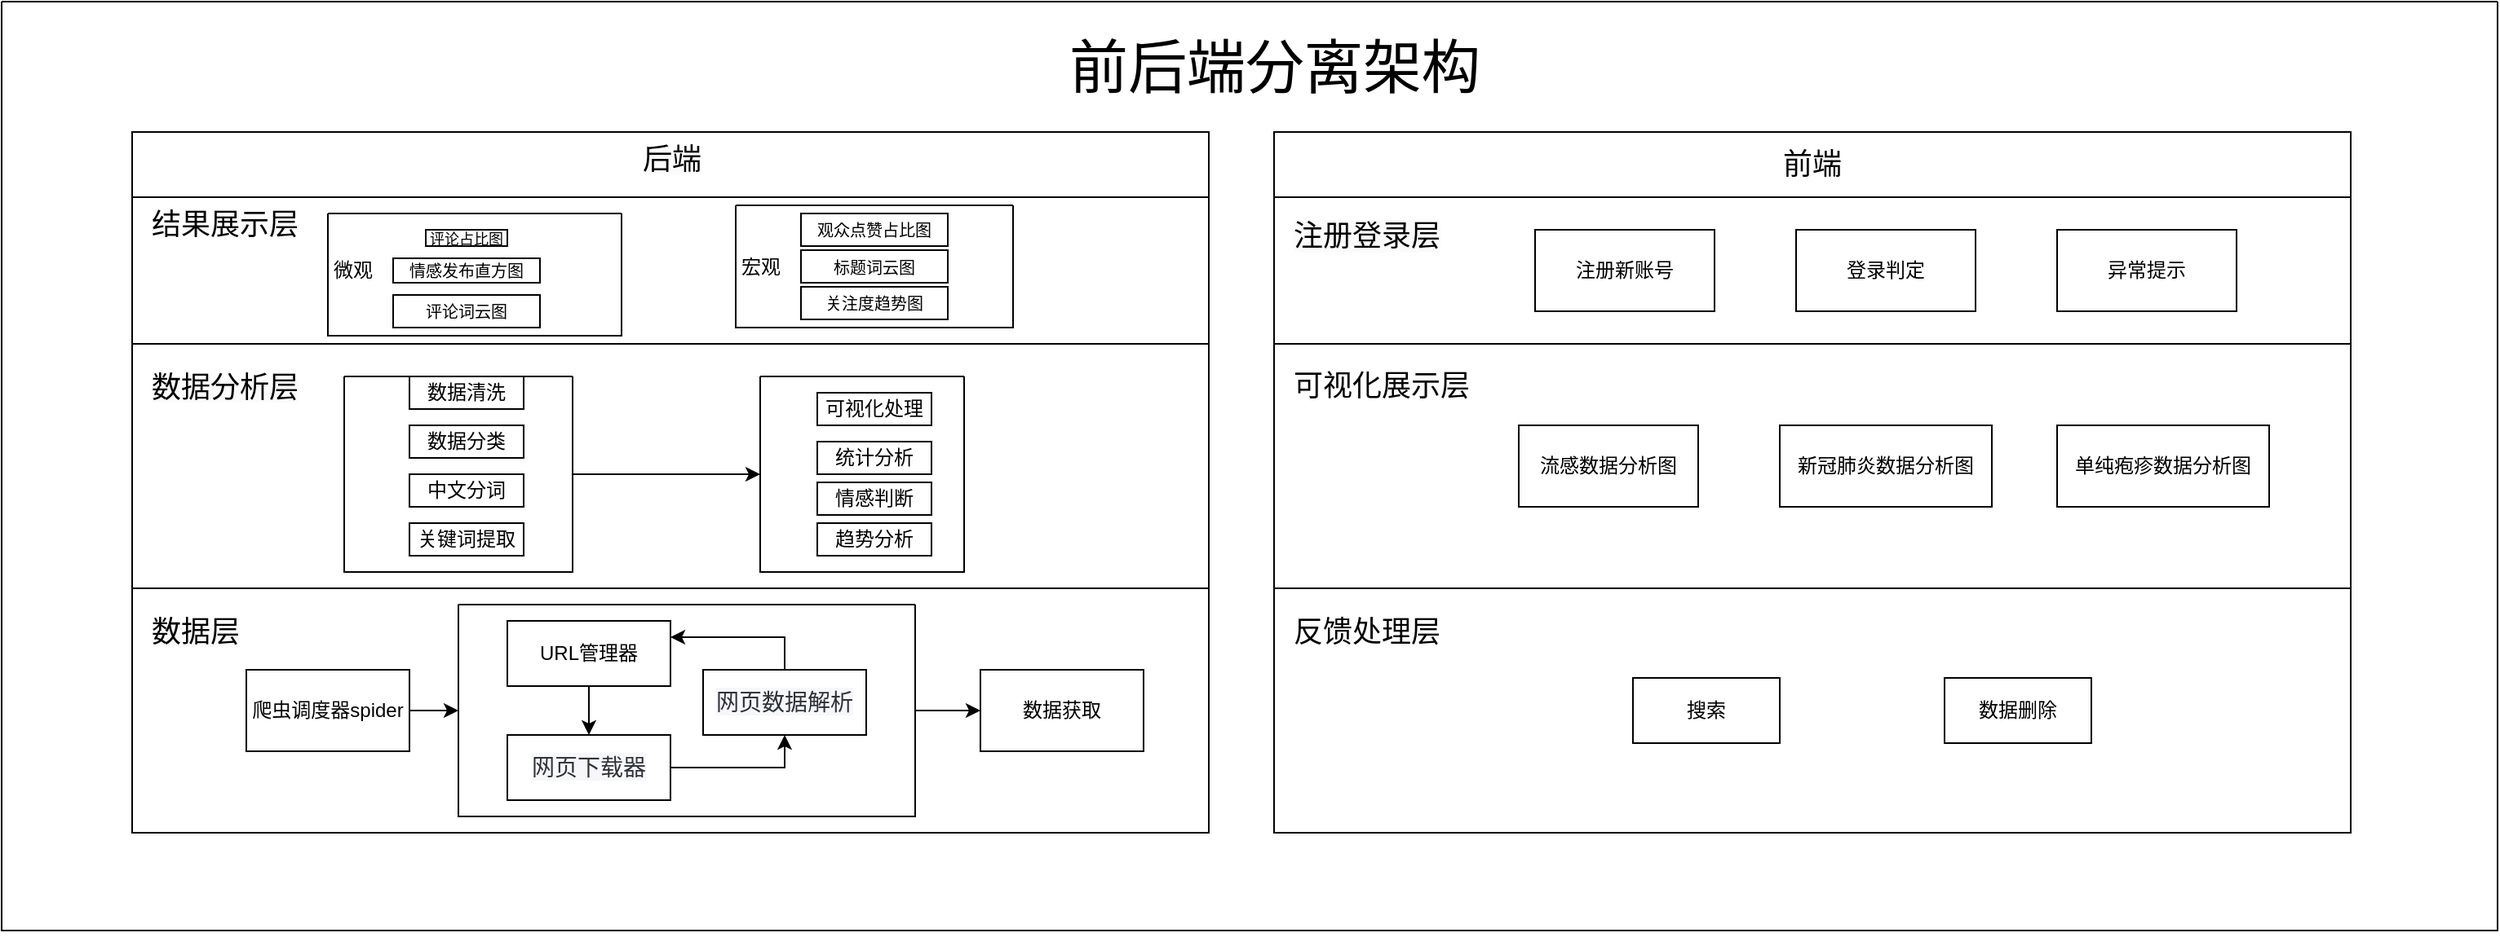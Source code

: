 <mxfile version="24.2.2" type="github">
  <diagram id="prtHgNgQTEPvFCAcTncT" name="Page-1">
    <mxGraphModel dx="3351" dy="1387" grid="1" gridSize="10" guides="1" tooltips="1" connect="1" arrows="1" fold="1" page="1" pageScale="1" pageWidth="827" pageHeight="1169" math="0" shadow="0">
      <root>
        <mxCell id="0" />
        <mxCell id="1" parent="0" />
        <mxCell id="906hW7KmR7PjZ_wDBqUE-54" value="" style="rounded=0;whiteSpace=wrap;html=1;" vertex="1" parent="1">
          <mxGeometry x="40" y="110" width="660" height="430" as="geometry" />
        </mxCell>
        <mxCell id="906hW7KmR7PjZ_wDBqUE-55" value="" style="rounded=0;whiteSpace=wrap;html=1;" vertex="1" parent="1">
          <mxGeometry x="40" y="110" width="660" height="130" as="geometry" />
        </mxCell>
        <mxCell id="906hW7KmR7PjZ_wDBqUE-61" value="" style="rounded=0;whiteSpace=wrap;html=1;" vertex="1" parent="1">
          <mxGeometry x="740" y="110" width="660" height="430" as="geometry" />
        </mxCell>
        <mxCell id="906hW7KmR7PjZ_wDBqUE-62" value="" style="rounded=0;whiteSpace=wrap;html=1;" vertex="1" parent="1">
          <mxGeometry x="740" y="110" width="660" height="130" as="geometry" />
        </mxCell>
        <mxCell id="906hW7KmR7PjZ_wDBqUE-63" value="" style="rounded=0;whiteSpace=wrap;html=1;" vertex="1" parent="1">
          <mxGeometry x="740" y="390" width="660" height="150" as="geometry" />
        </mxCell>
        <mxCell id="906hW7KmR7PjZ_wDBqUE-76" value="&lt;span style=&quot;color: rgb(0, 0, 0); font-family: Helvetica; font-style: normal; font-variant-ligatures: normal; font-variant-caps: normal; font-weight: 400; letter-spacing: normal; orphans: 2; text-align: center; text-indent: 0px; text-transform: none; widows: 2; word-spacing: 0px; -webkit-text-stroke-width: 0px; white-space: normal; background-color: rgb(251, 251, 251); text-decoration-thickness: initial; text-decoration-style: initial; text-decoration-color: initial; float: none; display: inline !important;&quot;&gt;&lt;font style=&quot;font-size: 18px;&quot;&gt;后端&lt;/font&gt;&lt;/span&gt;" style="text;whiteSpace=wrap;html=1;" vertex="1" parent="1">
          <mxGeometry x="351" y="110" width="126" height="40" as="geometry" />
        </mxCell>
        <mxCell id="906hW7KmR7PjZ_wDBqUE-95" value="&lt;span style=&quot;color: rgb(0, 0, 0); font-family: Helvetica; font-style: normal; font-variant-ligatures: normal; font-variant-caps: normal; font-weight: 400; letter-spacing: normal; orphans: 2; text-align: center; text-indent: 0px; text-transform: none; widows: 2; word-spacing: 0px; -webkit-text-stroke-width: 0px; white-space: normal; background-color: rgb(251, 251, 251); text-decoration-thickness: initial; text-decoration-style: initial; text-decoration-color: initial; float: none; display: inline !important;&quot;&gt;&lt;font style=&quot;font-size: 18px;&quot;&gt;数据分析层&lt;/font&gt;&lt;/span&gt;" style="text;whiteSpace=wrap;html=1;" vertex="1" parent="1">
          <mxGeometry x="50" y="250" width="100" height="40" as="geometry" />
        </mxCell>
        <mxCell id="906hW7KmR7PjZ_wDBqUE-66" value="" style="swimlane;startSize=0;" vertex="1" parent="1">
          <mxGeometry x="-40" y="30" width="1530" height="570" as="geometry" />
        </mxCell>
        <mxCell id="906hW7KmR7PjZ_wDBqUE-68" value="&lt;font style=&quot;font-size: 36px;&quot;&gt;前后端分离架构&lt;/font&gt;" style="text;html=1;align=center;verticalAlign=middle;resizable=0;points=[];autosize=1;strokeColor=none;fillColor=none;" vertex="1" parent="906hW7KmR7PjZ_wDBqUE-66">
          <mxGeometry x="640" y="10" width="280" height="60" as="geometry" />
        </mxCell>
        <mxCell id="906hW7KmR7PjZ_wDBqUE-71" value="数据层" style="rounded=0;whiteSpace=wrap;html=1;" vertex="1" parent="906hW7KmR7PjZ_wDBqUE-66">
          <mxGeometry x="80" y="360" width="80" height="30" as="geometry" />
        </mxCell>
        <mxCell id="906hW7KmR7PjZ_wDBqUE-56" value="" style="rounded=0;whiteSpace=wrap;html=1;" vertex="1" parent="906hW7KmR7PjZ_wDBqUE-66">
          <mxGeometry x="80" y="360" width="660" height="150" as="geometry" />
        </mxCell>
        <mxCell id="906hW7KmR7PjZ_wDBqUE-72" value="&lt;span style=&quot;color: rgb(0, 0, 0); font-family: Helvetica; font-style: normal; font-variant-ligatures: normal; font-variant-caps: normal; font-weight: 400; letter-spacing: normal; orphans: 2; text-align: center; text-indent: 0px; text-transform: none; widows: 2; word-spacing: 0px; -webkit-text-stroke-width: 0px; white-space: normal; background-color: rgb(251, 251, 251); text-decoration-thickness: initial; text-decoration-style: initial; text-decoration-color: initial; float: none; display: inline !important;&quot;&gt;&lt;font style=&quot;font-size: 18px;&quot;&gt;数据层&lt;/font&gt;&lt;/span&gt;" style="text;whiteSpace=wrap;html=1;" vertex="1" parent="906hW7KmR7PjZ_wDBqUE-66">
          <mxGeometry x="90" y="370" width="70" height="40" as="geometry" />
        </mxCell>
        <mxCell id="906hW7KmR7PjZ_wDBqUE-83" style="edgeStyle=orthogonalEdgeStyle;rounded=0;orthogonalLoop=1;jettySize=auto;html=1;entryX=0;entryY=0.5;entryDx=0;entryDy=0;" edge="1" parent="906hW7KmR7PjZ_wDBqUE-66" source="906hW7KmR7PjZ_wDBqUE-74" target="906hW7KmR7PjZ_wDBqUE-81">
          <mxGeometry relative="1" as="geometry" />
        </mxCell>
        <mxCell id="906hW7KmR7PjZ_wDBqUE-74" value="爬虫调度器spider" style="rounded=0;whiteSpace=wrap;html=1;" vertex="1" parent="906hW7KmR7PjZ_wDBqUE-66">
          <mxGeometry x="150" y="410" width="100" height="50" as="geometry" />
        </mxCell>
        <mxCell id="906hW7KmR7PjZ_wDBqUE-75" value="" style="rounded=0;whiteSpace=wrap;html=1;" vertex="1" parent="906hW7KmR7PjZ_wDBqUE-66">
          <mxGeometry x="80" y="120" width="660" height="90" as="geometry" />
        </mxCell>
        <mxCell id="906hW7KmR7PjZ_wDBqUE-86" style="edgeStyle=orthogonalEdgeStyle;rounded=0;orthogonalLoop=1;jettySize=auto;html=1;exitX=0.5;exitY=1;exitDx=0;exitDy=0;entryX=0.5;entryY=0;entryDx=0;entryDy=0;" edge="1" parent="906hW7KmR7PjZ_wDBqUE-66" source="906hW7KmR7PjZ_wDBqUE-77" target="906hW7KmR7PjZ_wDBqUE-78">
          <mxGeometry relative="1" as="geometry" />
        </mxCell>
        <mxCell id="906hW7KmR7PjZ_wDBqUE-87" style="edgeStyle=orthogonalEdgeStyle;rounded=0;orthogonalLoop=1;jettySize=auto;html=1;exitX=1;exitY=0.5;exitDx=0;exitDy=0;entryX=0.5;entryY=1;entryDx=0;entryDy=0;" edge="1" parent="906hW7KmR7PjZ_wDBqUE-66" source="906hW7KmR7PjZ_wDBqUE-78" target="906hW7KmR7PjZ_wDBqUE-79">
          <mxGeometry relative="1" as="geometry" />
        </mxCell>
        <mxCell id="906hW7KmR7PjZ_wDBqUE-78" value="&lt;span style=&quot;--tw-border-spacing-x: 0; --tw-border-spacing-y: 0; --tw-translate-x: 0; --tw-translate-y: 0; --tw-rotate: 0; --tw-skew-x: 0; --tw-skew-y: 0; --tw-scale-x: 1; --tw-scale-y: 1; --tw-pan-x: ; --tw-pan-y: ; --tw-pinch-zoom: ; --tw-scroll-snap-strictness: proximity; --tw-gradient-from-position: ; --tw-gradient-via-position: ; --tw-gradient-to-position: ; --tw-ordinal: ; --tw-slashed-zero: ; --tw-numeric-figure: ; --tw-numeric-spacing: ; --tw-numeric-fraction: ; --tw-ring-inset: ; --tw-ring-offset-width: 0px; --tw-ring-offset-color: #fff; --tw-ring-color: rgba(59,130,246,.5); --tw-ring-offset-shadow: 0 0 #0000; --tw-ring-shadow: 0 0 #0000; --tw-shadow: 0 0 #0000; --tw-shadow-colored: 0 0 #0000; --tw-blur: ; --tw-brightness: ; --tw-contrast: ; --tw-grayscale: ; --tw-hue-rotate: ; --tw-invert: ; --tw-saturate: ; --tw-sepia: ; --tw-drop-shadow: ; --tw-backdrop-blur: ; --tw-backdrop-brightness: ; --tw-backdrop-contrast: ; --tw-backdrop-grayscale: ; --tw-backdrop-hue-rotate: ; --tw-backdrop-invert: ; --tw-backdrop-opacity: ; --tw-backdrop-saturate: ; --tw-backdrop-sepia: ; -webkit-font-smoothing: antialiased; box-sizing: border-box; color: rgb(46, 50, 56); font-family: &amp;quot;SF Pro Display&amp;quot;, -apple-system, BlinkMacSystemFont, &amp;quot;Segoe UI&amp;quot;, &amp;quot;PingFang SC&amp;quot;, &amp;quot;Hiragino Sans GB&amp;quot;, &amp;quot;Microsoft YaHei&amp;quot;, &amp;quot;Helvetica Neue&amp;quot;, Helvetica, Arial, sans-serif; font-size: 14px; text-align: left; background-color: rgb(247, 247, 250);&quot;&gt;网页下载器&lt;/span&gt;" style="rounded=0;whiteSpace=wrap;html=1;" vertex="1" parent="906hW7KmR7PjZ_wDBqUE-66">
          <mxGeometry x="310" y="450" width="100" height="40" as="geometry" />
        </mxCell>
        <mxCell id="906hW7KmR7PjZ_wDBqUE-88" style="edgeStyle=orthogonalEdgeStyle;rounded=0;orthogonalLoop=1;jettySize=auto;html=1;exitX=0.5;exitY=0;exitDx=0;exitDy=0;entryX=1;entryY=0.25;entryDx=0;entryDy=0;" edge="1" parent="906hW7KmR7PjZ_wDBqUE-66" source="906hW7KmR7PjZ_wDBqUE-79" target="906hW7KmR7PjZ_wDBqUE-77">
          <mxGeometry relative="1" as="geometry">
            <Array as="points">
              <mxPoint x="480" y="390" />
            </Array>
          </mxGeometry>
        </mxCell>
        <mxCell id="906hW7KmR7PjZ_wDBqUE-79" value="&lt;span style=&quot;--tw-border-spacing-x: 0; --tw-border-spacing-y: 0; --tw-translate-x: 0; --tw-translate-y: 0; --tw-rotate: 0; --tw-skew-x: 0; --tw-skew-y: 0; --tw-scale-x: 1; --tw-scale-y: 1; --tw-pan-x: ; --tw-pan-y: ; --tw-pinch-zoom: ; --tw-scroll-snap-strictness: proximity; --tw-gradient-from-position: ; --tw-gradient-via-position: ; --tw-gradient-to-position: ; --tw-ordinal: ; --tw-slashed-zero: ; --tw-numeric-figure: ; --tw-numeric-spacing: ; --tw-numeric-fraction: ; --tw-ring-inset: ; --tw-ring-offset-width: 0px; --tw-ring-offset-color: #fff; --tw-ring-color: rgba(59,130,246,.5); --tw-ring-offset-shadow: 0 0 #0000; --tw-ring-shadow: 0 0 #0000; --tw-shadow: 0 0 #0000; --tw-shadow-colored: 0 0 #0000; --tw-blur: ; --tw-brightness: ; --tw-contrast: ; --tw-grayscale: ; --tw-hue-rotate: ; --tw-invert: ; --tw-saturate: ; --tw-sepia: ; --tw-drop-shadow: ; --tw-backdrop-blur: ; --tw-backdrop-brightness: ; --tw-backdrop-contrast: ; --tw-backdrop-grayscale: ; --tw-backdrop-hue-rotate: ; --tw-backdrop-invert: ; --tw-backdrop-opacity: ; --tw-backdrop-saturate: ; --tw-backdrop-sepia: ; -webkit-font-smoothing: antialiased; box-sizing: border-box; color: rgb(46, 50, 56); font-family: &amp;quot;SF Pro Display&amp;quot;, -apple-system, BlinkMacSystemFont, &amp;quot;Segoe UI&amp;quot;, &amp;quot;PingFang SC&amp;quot;, &amp;quot;Hiragino Sans GB&amp;quot;, &amp;quot;Microsoft YaHei&amp;quot;, &amp;quot;Helvetica Neue&amp;quot;, Helvetica, Arial, sans-serif; font-size: 14px; text-align: left; background-color: rgb(247, 247, 250);&quot;&gt;网页数据解析&lt;/span&gt;" style="rounded=0;whiteSpace=wrap;html=1;" vertex="1" parent="906hW7KmR7PjZ_wDBqUE-66">
          <mxGeometry x="430" y="410" width="100" height="40" as="geometry" />
        </mxCell>
        <mxCell id="906hW7KmR7PjZ_wDBqUE-84" style="edgeStyle=orthogonalEdgeStyle;rounded=0;orthogonalLoop=1;jettySize=auto;html=1;exitX=1;exitY=0.5;exitDx=0;exitDy=0;" edge="1" parent="906hW7KmR7PjZ_wDBqUE-66" source="906hW7KmR7PjZ_wDBqUE-81" target="906hW7KmR7PjZ_wDBqUE-82">
          <mxGeometry relative="1" as="geometry" />
        </mxCell>
        <mxCell id="906hW7KmR7PjZ_wDBqUE-81" value="" style="swimlane;startSize=0;" vertex="1" parent="906hW7KmR7PjZ_wDBqUE-66">
          <mxGeometry x="280" y="370" width="280" height="130" as="geometry" />
        </mxCell>
        <mxCell id="906hW7KmR7PjZ_wDBqUE-77" value="URL管理器" style="rounded=0;whiteSpace=wrap;html=1;" vertex="1" parent="906hW7KmR7PjZ_wDBqUE-81">
          <mxGeometry x="30" y="10" width="100" height="40" as="geometry" />
        </mxCell>
        <mxCell id="906hW7KmR7PjZ_wDBqUE-82" value="数据获取" style="rounded=0;whiteSpace=wrap;html=1;" vertex="1" parent="906hW7KmR7PjZ_wDBqUE-66">
          <mxGeometry x="600" y="410" width="100" height="50" as="geometry" />
        </mxCell>
        <mxCell id="906hW7KmR7PjZ_wDBqUE-107" value="数据分类" style="rounded=0;whiteSpace=wrap;html=1;" vertex="1" parent="906hW7KmR7PjZ_wDBqUE-66">
          <mxGeometry x="250" y="260" width="70" height="20" as="geometry" />
        </mxCell>
        <mxCell id="906hW7KmR7PjZ_wDBqUE-102" value="数据清洗" style="rounded=0;whiteSpace=wrap;html=1;" vertex="1" parent="906hW7KmR7PjZ_wDBqUE-66">
          <mxGeometry x="250" y="230" width="70" height="20" as="geometry" />
        </mxCell>
        <mxCell id="906hW7KmR7PjZ_wDBqUE-109" value="关键词提取" style="rounded=0;whiteSpace=wrap;html=1;" vertex="1" parent="906hW7KmR7PjZ_wDBqUE-66">
          <mxGeometry x="250" y="320" width="70" height="20" as="geometry" />
        </mxCell>
        <mxCell id="906hW7KmR7PjZ_wDBqUE-108" value="中文分词" style="rounded=0;whiteSpace=wrap;html=1;" vertex="1" parent="906hW7KmR7PjZ_wDBqUE-66">
          <mxGeometry x="250" y="290" width="70" height="20" as="geometry" />
        </mxCell>
        <mxCell id="906hW7KmR7PjZ_wDBqUE-122" value="&lt;div style=&quot;text-align: center;&quot;&gt;&lt;span style=&quot;font-size: 18px;&quot;&gt;结果展示层&lt;/span&gt;&lt;/div&gt;" style="text;whiteSpace=wrap;html=1;" vertex="1" parent="906hW7KmR7PjZ_wDBqUE-66">
          <mxGeometry x="90" y="120" width="100" height="40" as="geometry" />
        </mxCell>
        <mxCell id="906hW7KmR7PjZ_wDBqUE-126" value="&lt;span style=&quot;font-size: 10px;&quot;&gt;评论词云图&lt;/span&gt;" style="rounded=0;whiteSpace=wrap;html=1;" vertex="1" parent="906hW7KmR7PjZ_wDBqUE-66">
          <mxGeometry x="240" y="180" width="90" height="20" as="geometry" />
        </mxCell>
        <mxCell id="906hW7KmR7PjZ_wDBqUE-127" value="&lt;span style=&quot;font-size: 10px;&quot;&gt;观众点赞占比图&lt;/span&gt;" style="rounded=0;whiteSpace=wrap;html=1;" vertex="1" parent="906hW7KmR7PjZ_wDBqUE-66">
          <mxGeometry x="490" y="130" width="90" height="20" as="geometry" />
        </mxCell>
        <mxCell id="906hW7KmR7PjZ_wDBqUE-128" value="&lt;span style=&quot;font-size: 10px;&quot;&gt;标题词云图&lt;/span&gt;" style="rounded=0;whiteSpace=wrap;html=1;" vertex="1" parent="906hW7KmR7PjZ_wDBqUE-66">
          <mxGeometry x="490" y="152.5" width="90" height="20" as="geometry" />
        </mxCell>
        <mxCell id="906hW7KmR7PjZ_wDBqUE-183" value="&lt;span style=&quot;font-size: 10px;&quot;&gt;关注度趋势图&lt;/span&gt;" style="rounded=0;whiteSpace=wrap;html=1;" vertex="1" parent="906hW7KmR7PjZ_wDBqUE-66">
          <mxGeometry x="490" y="175" width="90" height="20" as="geometry" />
        </mxCell>
        <mxCell id="906hW7KmR7PjZ_wDBqUE-184" value="" style="swimlane;startSize=0;" vertex="1" parent="906hW7KmR7PjZ_wDBqUE-66">
          <mxGeometry x="200" y="130" width="180" height="75" as="geometry">
            <mxRectangle x="200" y="130" width="50" height="40" as="alternateBounds" />
          </mxGeometry>
        </mxCell>
        <mxCell id="906hW7KmR7PjZ_wDBqUE-125" value="&lt;font style=&quot;font-size: 10px;&quot;&gt;情感发布直方图&lt;/font&gt;" style="rounded=0;whiteSpace=wrap;html=1;" vertex="1" parent="906hW7KmR7PjZ_wDBqUE-184">
          <mxGeometry x="40" y="27.5" width="90" height="15" as="geometry" />
        </mxCell>
        <mxCell id="906hW7KmR7PjZ_wDBqUE-210" value="微观" style="text;html=1;align=center;verticalAlign=middle;resizable=0;points=[];autosize=1;strokeColor=none;fillColor=none;" vertex="1" parent="906hW7KmR7PjZ_wDBqUE-184">
          <mxGeometry x="-10" y="20" width="50" height="30" as="geometry" />
        </mxCell>
        <mxCell id="906hW7KmR7PjZ_wDBqUE-202" value="" style="swimlane;startSize=0;" vertex="1" parent="906hW7KmR7PjZ_wDBqUE-66">
          <mxGeometry x="450" y="125" width="170" height="75" as="geometry">
            <mxRectangle x="200" y="130" width="50" height="40" as="alternateBounds" />
          </mxGeometry>
        </mxCell>
        <mxCell id="906hW7KmR7PjZ_wDBqUE-211" value="宏观" style="text;html=1;align=center;verticalAlign=middle;resizable=0;points=[];autosize=1;strokeColor=none;fillColor=none;" vertex="1" parent="906hW7KmR7PjZ_wDBqUE-202">
          <mxGeometry x="-10" y="22.5" width="50" height="30" as="geometry" />
        </mxCell>
        <mxCell id="906hW7KmR7PjZ_wDBqUE-123" value="&lt;font style=&quot;font-size: 9px;&quot;&gt;评论占比图&lt;/font&gt;" style="rounded=0;whiteSpace=wrap;html=1;" vertex="1" parent="906hW7KmR7PjZ_wDBqUE-66">
          <mxGeometry x="260" y="140" width="50" height="10" as="geometry" />
        </mxCell>
        <mxCell id="906hW7KmR7PjZ_wDBqUE-219" value="登录判定" style="rounded=0;whiteSpace=wrap;html=1;" vertex="1" parent="906hW7KmR7PjZ_wDBqUE-66">
          <mxGeometry x="1100" y="140" width="110" height="50" as="geometry" />
        </mxCell>
        <mxCell id="906hW7KmR7PjZ_wDBqUE-229" value="数据删除" style="rounded=0;whiteSpace=wrap;html=1;" vertex="1" parent="906hW7KmR7PjZ_wDBqUE-66">
          <mxGeometry x="1191" y="415" width="90" height="40" as="geometry" />
        </mxCell>
        <mxCell id="906hW7KmR7PjZ_wDBqUE-225" value="新冠肺炎数据分析图" style="rounded=0;whiteSpace=wrap;html=1;" vertex="1" parent="906hW7KmR7PjZ_wDBqUE-66">
          <mxGeometry x="1090" y="260" width="130" height="50" as="geometry" />
        </mxCell>
        <mxCell id="906hW7KmR7PjZ_wDBqUE-223" value="&lt;br style=&quot;text-align: center;&quot;&gt;&lt;span style=&quot;text-align: center; font-size: 18px;&quot;&gt;可视化展示层&lt;/span&gt;" style="text;whiteSpace=wrap;html=1;" vertex="1" parent="906hW7KmR7PjZ_wDBqUE-66">
          <mxGeometry x="790" y="205" width="120" height="60" as="geometry" />
        </mxCell>
        <mxCell id="906hW7KmR7PjZ_wDBqUE-213" value="&lt;br style=&quot;forced-color-adjust: none; color: rgb(0, 0, 0); font-family: Helvetica; font-size: 12px; font-style: normal; font-variant-ligatures: normal; font-variant-caps: normal; font-weight: 400; letter-spacing: normal; orphans: 2; text-align: center; text-indent: 0px; text-transform: none; widows: 2; word-spacing: 0px; -webkit-text-stroke-width: 0px; white-space: normal; background-color: rgb(251, 251, 251); text-decoration-thickness: initial; text-decoration-style: initial; text-decoration-color: initial;&quot;&gt;&lt;span style=&quot;forced-color-adjust: none; color: rgb(0, 0, 0); font-family: Helvetica; font-style: normal; font-variant-ligatures: normal; font-variant-caps: normal; font-weight: 400; letter-spacing: normal; orphans: 2; text-align: center; text-indent: 0px; text-transform: none; widows: 2; word-spacing: 0px; -webkit-text-stroke-width: 0px; white-space: normal; text-decoration-thickness: initial; text-decoration-style: initial; text-decoration-color: initial; font-size: 18px; background-color: rgb(251, 251, 251); float: none; display: inline !important;&quot;&gt;注册登录层&lt;/span&gt;" style="text;whiteSpace=wrap;html=1;" vertex="1" parent="906hW7KmR7PjZ_wDBqUE-66">
          <mxGeometry x="790" y="112.5" width="120" height="60" as="geometry" />
        </mxCell>
        <mxCell id="906hW7KmR7PjZ_wDBqUE-121" style="edgeStyle=orthogonalEdgeStyle;rounded=0;orthogonalLoop=1;jettySize=auto;html=1;entryX=0;entryY=0.5;entryDx=0;entryDy=0;" edge="1" parent="1" source="906hW7KmR7PjZ_wDBqUE-111" target="906hW7KmR7PjZ_wDBqUE-120">
          <mxGeometry relative="1" as="geometry" />
        </mxCell>
        <mxCell id="906hW7KmR7PjZ_wDBqUE-111" value="" style="swimlane;startSize=0;" vertex="1" parent="1">
          <mxGeometry x="170" y="260" width="140" height="120" as="geometry" />
        </mxCell>
        <mxCell id="906hW7KmR7PjZ_wDBqUE-112" value="可视化处理" style="rounded=0;whiteSpace=wrap;html=1;" vertex="1" parent="1">
          <mxGeometry x="460" y="270" width="70" height="20" as="geometry" />
        </mxCell>
        <mxCell id="906hW7KmR7PjZ_wDBqUE-113" value="统计分析" style="rounded=0;whiteSpace=wrap;html=1;" vertex="1" parent="1">
          <mxGeometry x="460" y="300" width="70" height="20" as="geometry" />
        </mxCell>
        <mxCell id="906hW7KmR7PjZ_wDBqUE-114" value="情感判断" style="rounded=0;whiteSpace=wrap;html=1;" vertex="1" parent="1">
          <mxGeometry x="460" y="325" width="70" height="20" as="geometry" />
        </mxCell>
        <mxCell id="906hW7KmR7PjZ_wDBqUE-115" value="趋势分析" style="rounded=0;whiteSpace=wrap;html=1;" vertex="1" parent="1">
          <mxGeometry x="460" y="350" width="70" height="20" as="geometry" />
        </mxCell>
        <mxCell id="906hW7KmR7PjZ_wDBqUE-120" value="" style="swimlane;startSize=0;" vertex="1" parent="1">
          <mxGeometry x="425" y="260" width="125" height="120" as="geometry" />
        </mxCell>
        <mxCell id="906hW7KmR7PjZ_wDBqUE-212" value="&lt;font style=&quot;font-size: 18px;&quot;&gt;前端&lt;/font&gt;" style="rounded=0;whiteSpace=wrap;html=1;" vertex="1" parent="1">
          <mxGeometry x="740" y="110" width="660" height="40" as="geometry" />
        </mxCell>
        <mxCell id="906hW7KmR7PjZ_wDBqUE-218" value="注册新账号" style="rounded=0;whiteSpace=wrap;html=1;" vertex="1" parent="1">
          <mxGeometry x="900" y="170" width="110" height="50" as="geometry" />
        </mxCell>
        <mxCell id="906hW7KmR7PjZ_wDBqUE-221" value="异常提示" style="rounded=0;whiteSpace=wrap;html=1;" vertex="1" parent="1">
          <mxGeometry x="1220" y="170" width="110" height="50" as="geometry" />
        </mxCell>
        <mxCell id="906hW7KmR7PjZ_wDBqUE-222" value="&lt;font style=&quot;font-size: 18px;&quot;&gt;反馈处理层&lt;/font&gt;" style="text;whiteSpace=wrap;html=1;" vertex="1" parent="1">
          <mxGeometry x="750" y="400" width="120" height="60" as="geometry" />
        </mxCell>
        <mxCell id="906hW7KmR7PjZ_wDBqUE-224" value="流感数据分析图" style="rounded=0;whiteSpace=wrap;html=1;" vertex="1" parent="1">
          <mxGeometry x="890" y="290" width="110" height="50" as="geometry" />
        </mxCell>
        <mxCell id="906hW7KmR7PjZ_wDBqUE-226" value="单纯疱疹数据分析图" style="rounded=0;whiteSpace=wrap;html=1;" vertex="1" parent="1">
          <mxGeometry x="1220" y="290" width="130" height="50" as="geometry" />
        </mxCell>
        <mxCell id="906hW7KmR7PjZ_wDBqUE-228" value="搜索" style="rounded=0;whiteSpace=wrap;html=1;" vertex="1" parent="1">
          <mxGeometry x="960" y="445" width="90" height="40" as="geometry" />
        </mxCell>
        <mxCell id="906hW7KmR7PjZ_wDBqUE-234" style="edgeStyle=orthogonalEdgeStyle;rounded=0;orthogonalLoop=1;jettySize=auto;html=1;exitX=0.5;exitY=1;exitDx=0;exitDy=0;" edge="1" parent="1" source="906hW7KmR7PjZ_wDBqUE-66" target="906hW7KmR7PjZ_wDBqUE-66">
          <mxGeometry relative="1" as="geometry" />
        </mxCell>
      </root>
    </mxGraphModel>
  </diagram>
</mxfile>

